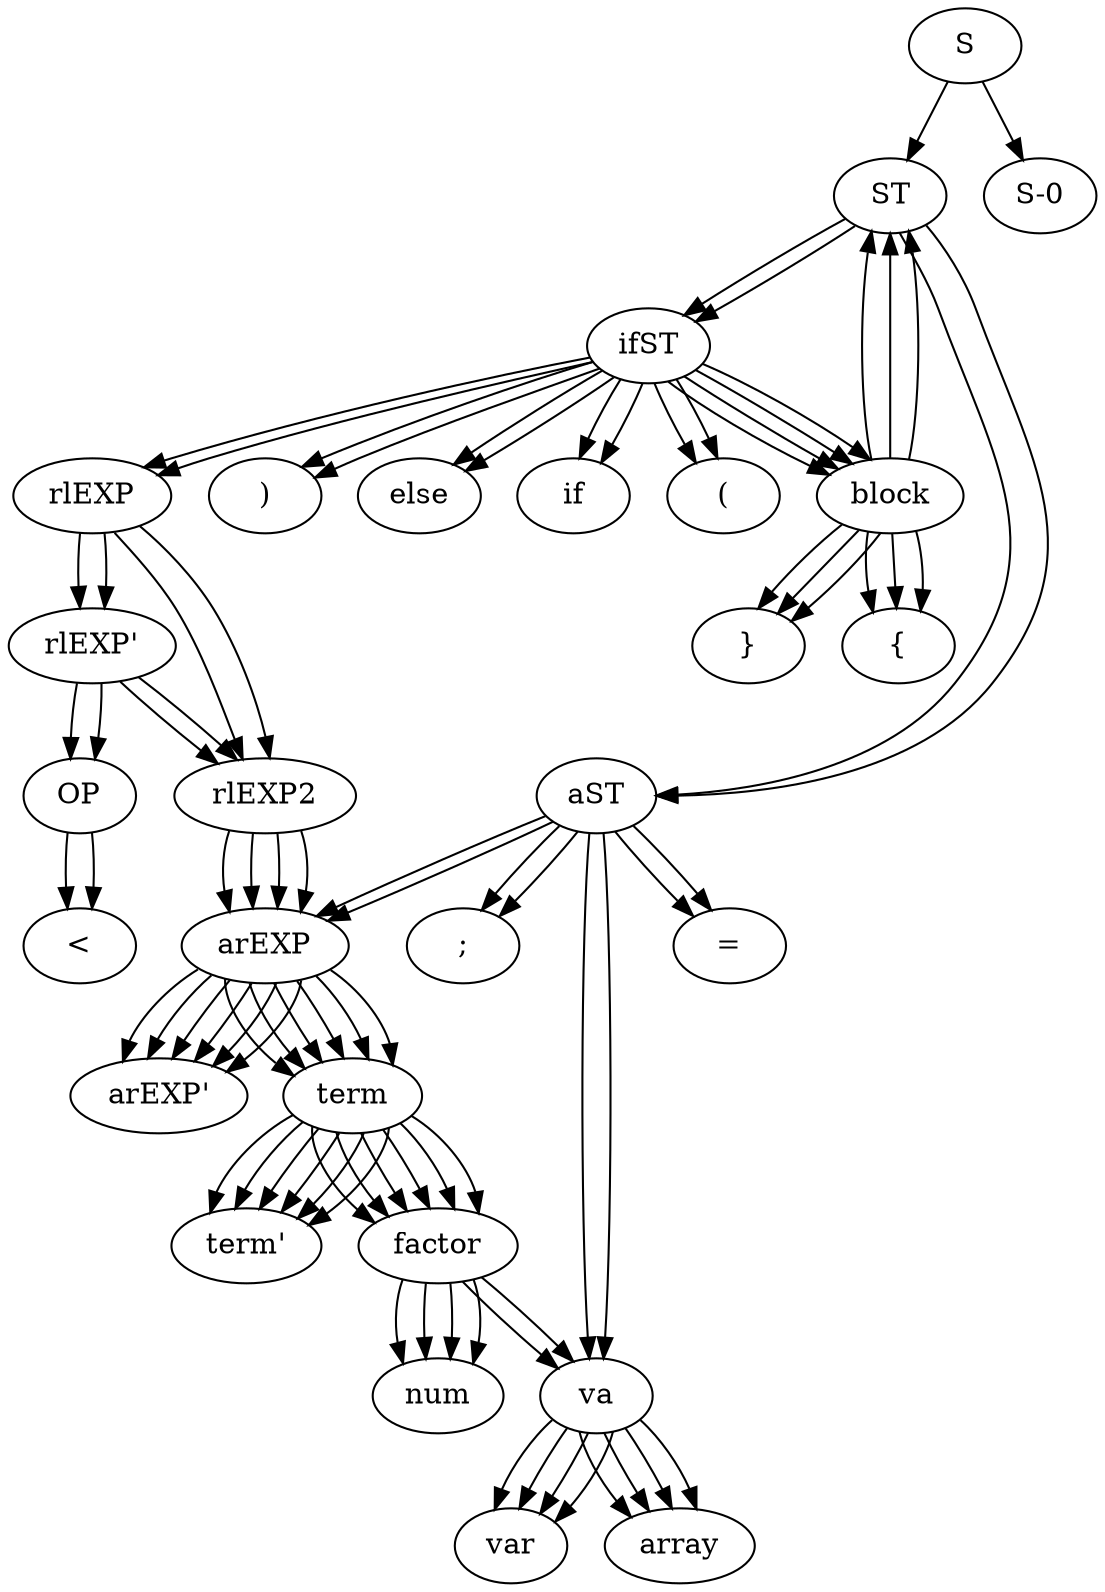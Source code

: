 // Graph
digraph {
	S -> ST [constraint=true]
	S -> "S-0" [constraint=true]
	ST -> ifST [constraint=true]
	ifST -> if [constraint=true]
	ifST -> "(" [constraint=true]
	ifST -> rlEXP [constraint=true]
	ifST -> ")" [constraint=true]
	ifST -> block [constraint=true]
	ifST -> else [constraint=true]
	ifST -> block [constraint=true]
	rlEXP -> rlEXP2 [constraint=true]
	rlEXP -> "rlEXP'" [constraint=true]
	rlEXP2 -> arEXP [constraint=true]
	arEXP -> term [constraint=true]
	arEXP -> "arEXP'" [constraint=true]
	term -> factor [constraint=true]
	term -> "term'" [constraint=true]
	factor -> va [constraint=true]
	va -> var [constraint=true]
	va -> array [constraint=true]
	"rlEXP'" -> OP [constraint=true]
	"rlEXP'" -> rlEXP2 [constraint=true]
	OP -> "<" [constraint=true]
	rlEXP2 -> arEXP [constraint=true]
	arEXP -> term [constraint=true]
	arEXP -> "arEXP'" [constraint=true]
	term -> factor [constraint=true]
	term -> "term'" [constraint=true]
	factor -> num [constraint=true]
	block -> "{" [constraint=true]
	block -> ST [constraint=true]
	block -> "}" [constraint=true]
	ST -> aST [constraint=true]
	aST -> va [constraint=true]
	aST -> "=" [constraint=true]
	aST -> arEXP [constraint=true]
	aST -> ";" [constraint=true]
	va -> var [constraint=true]
	va -> array [constraint=true]
	arEXP -> term [constraint=true]
	arEXP -> "arEXP'" [constraint=true]
	term -> factor [constraint=true]
	term -> "term'" [constraint=true]
	factor -> num [constraint=true]
	block -> "{" [constraint=true]
	block -> ST [constraint=true]
	block -> "}" [constraint=true]
	ST -> ifST [constraint=true]
	ifST -> if [constraint=true]
	ifST -> "(" [constraint=true]
	ifST -> rlEXP [constraint=true]
	ifST -> ")" [constraint=true]
	ifST -> block [constraint=true]
	ifST -> else [constraint=true]
	ifST -> block [constraint=true]
	rlEXP -> rlEXP2 [constraint=true]
	rlEXP -> "rlEXP'" [constraint=true]
	rlEXP2 -> arEXP [constraint=true]
	arEXP -> term [constraint=true]
	arEXP -> "arEXP'" [constraint=true]
	term -> factor [constraint=true]
	term -> "term'" [constraint=true]
	factor -> va [constraint=true]
	va -> var [constraint=true]
	va -> array [constraint=true]
	"rlEXP'" -> OP [constraint=true]
	"rlEXP'" -> rlEXP2 [constraint=true]
	OP -> "<" [constraint=true]
	rlEXP2 -> arEXP [constraint=true]
	arEXP -> term [constraint=true]
	arEXP -> "arEXP'" [constraint=true]
	term -> factor [constraint=true]
	term -> "term'" [constraint=true]
	factor -> num [constraint=true]
	block -> "{" [constraint=true]
	block -> ST [constraint=true]
	block -> "}" [constraint=true]
	ST -> aST [constraint=true]
	aST -> va [constraint=true]
	aST -> "=" [constraint=true]
	aST -> arEXP [constraint=true]
	aST -> ";" [constraint=true]
	va -> var [constraint=true]
	va -> array [constraint=true]
	arEXP -> term [constraint=true]
	arEXP -> "arEXP'" [constraint=true]
	term -> factor [constraint=true]
	term -> "term'" [constraint=true]
	factor -> num [constraint=true]
}
